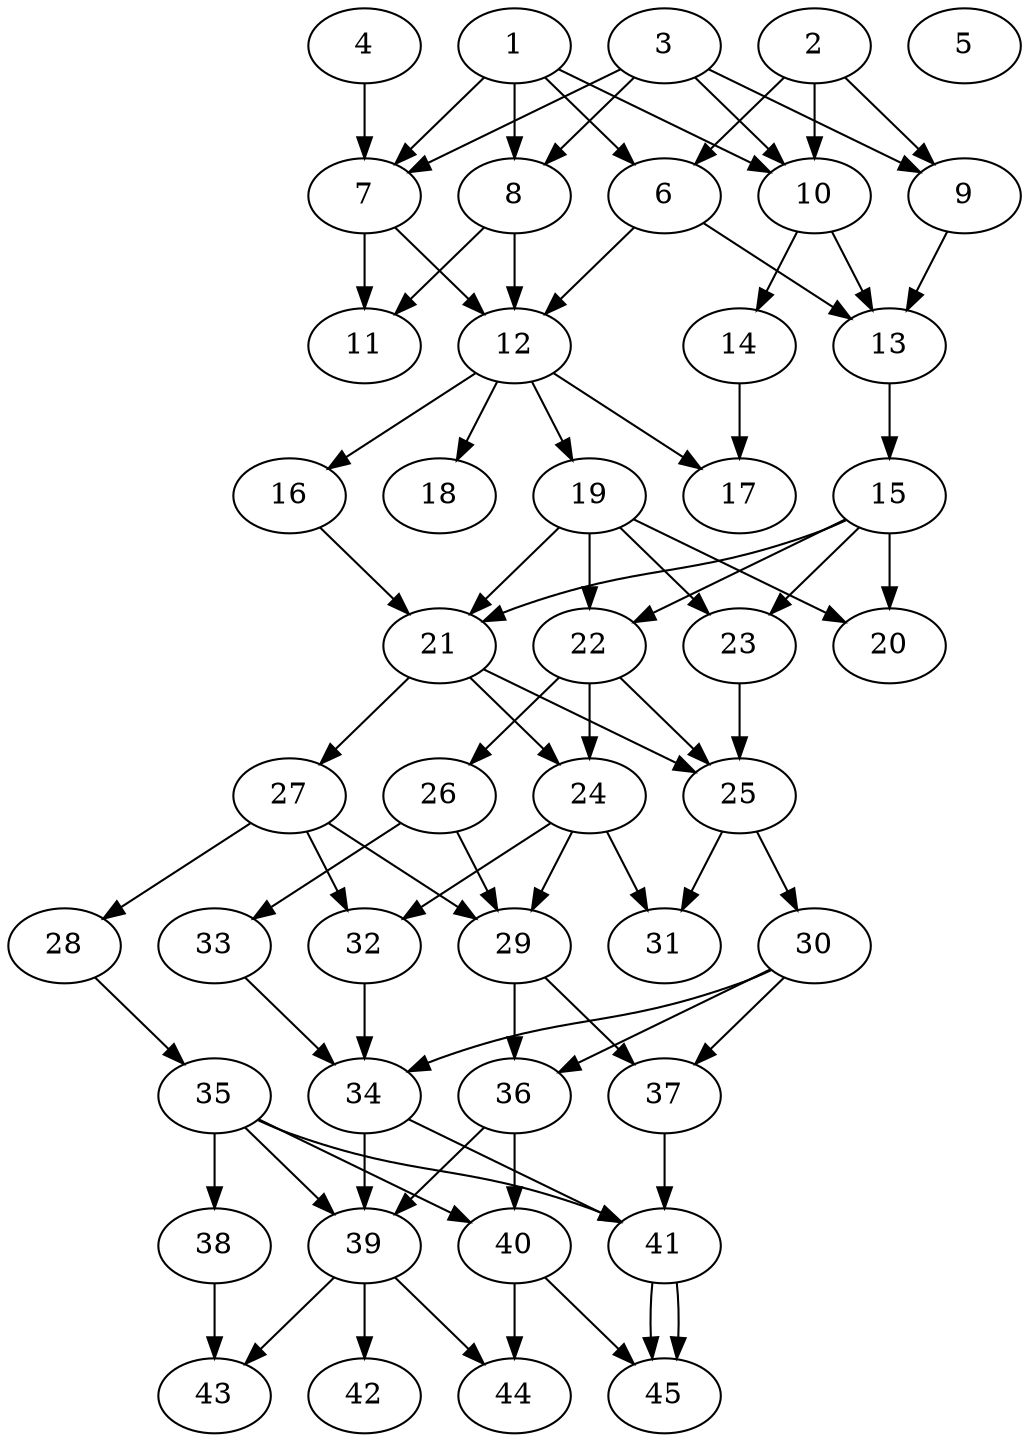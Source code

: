 // DAG automatically generated by daggen at Thu Oct  3 14:07:25 2019
// ./daggen --dot -n 45 --ccr 0.5 --fat 0.5 --regular 0.7 --density 0.6 --mindata 5242880 --maxdata 52428800 
digraph G {
  1 [size="32481280", alpha="0.16", expect_size="16240640"] 
  1 -> 6 [size ="16240640"]
  1 -> 7 [size ="16240640"]
  1 -> 8 [size ="16240640"]
  1 -> 10 [size ="16240640"]
  2 [size="100888576", alpha="0.18", expect_size="50444288"] 
  2 -> 6 [size ="50444288"]
  2 -> 9 [size ="50444288"]
  2 -> 10 [size ="50444288"]
  3 [size="83636224", alpha="0.01", expect_size="41818112"] 
  3 -> 7 [size ="41818112"]
  3 -> 8 [size ="41818112"]
  3 -> 9 [size ="41818112"]
  3 -> 10 [size ="41818112"]
  4 [size="94152704", alpha="0.15", expect_size="47076352"] 
  4 -> 7 [size ="47076352"]
  5 [size="45402112", alpha="0.19", expect_size="22701056"] 
  6 [size="96002048", alpha="0.02", expect_size="48001024"] 
  6 -> 12 [size ="48001024"]
  6 -> 13 [size ="48001024"]
  7 [size="101175296", alpha="0.15", expect_size="50587648"] 
  7 -> 11 [size ="50587648"]
  7 -> 12 [size ="50587648"]
  8 [size="41959424", alpha="0.15", expect_size="20979712"] 
  8 -> 11 [size ="20979712"]
  8 -> 12 [size ="20979712"]
  9 [size="71569408", alpha="0.18", expect_size="35784704"] 
  9 -> 13 [size ="35784704"]
  10 [size="27658240", alpha="0.02", expect_size="13829120"] 
  10 -> 13 [size ="13829120"]
  10 -> 14 [size ="13829120"]
  11 [size="38871040", alpha="0.11", expect_size="19435520"] 
  12 [size="18030592", alpha="0.01", expect_size="9015296"] 
  12 -> 16 [size ="9015296"]
  12 -> 17 [size ="9015296"]
  12 -> 18 [size ="9015296"]
  12 -> 19 [size ="9015296"]
  13 [size="101593088", alpha="0.10", expect_size="50796544"] 
  13 -> 15 [size ="50796544"]
  14 [size="11339776", alpha="0.11", expect_size="5669888"] 
  14 -> 17 [size ="5669888"]
  15 [size="83517440", alpha="0.05", expect_size="41758720"] 
  15 -> 20 [size ="41758720"]
  15 -> 21 [size ="41758720"]
  15 -> 22 [size ="41758720"]
  15 -> 23 [size ="41758720"]
  16 [size="80875520", alpha="0.13", expect_size="40437760"] 
  16 -> 21 [size ="40437760"]
  17 [size="87961600", alpha="0.08", expect_size="43980800"] 
  18 [size="65572864", alpha="0.13", expect_size="32786432"] 
  19 [size="43536384", alpha="0.19", expect_size="21768192"] 
  19 -> 20 [size ="21768192"]
  19 -> 21 [size ="21768192"]
  19 -> 22 [size ="21768192"]
  19 -> 23 [size ="21768192"]
  20 [size="32946176", alpha="0.05", expect_size="16473088"] 
  21 [size="40038400", alpha="0.16", expect_size="20019200"] 
  21 -> 24 [size ="20019200"]
  21 -> 25 [size ="20019200"]
  21 -> 27 [size ="20019200"]
  22 [size="90013696", alpha="0.06", expect_size="45006848"] 
  22 -> 24 [size ="45006848"]
  22 -> 25 [size ="45006848"]
  22 -> 26 [size ="45006848"]
  23 [size="94253056", alpha="0.12", expect_size="47126528"] 
  23 -> 25 [size ="47126528"]
  24 [size="48320512", alpha="0.15", expect_size="24160256"] 
  24 -> 29 [size ="24160256"]
  24 -> 31 [size ="24160256"]
  24 -> 32 [size ="24160256"]
  25 [size="102295552", alpha="0.06", expect_size="51147776"] 
  25 -> 30 [size ="51147776"]
  25 -> 31 [size ="51147776"]
  26 [size="31969280", alpha="0.15", expect_size="15984640"] 
  26 -> 29 [size ="15984640"]
  26 -> 33 [size ="15984640"]
  27 [size="92811264", alpha="0.03", expect_size="46405632"] 
  27 -> 28 [size ="46405632"]
  27 -> 29 [size ="46405632"]
  27 -> 32 [size ="46405632"]
  28 [size="36190208", alpha="0.18", expect_size="18095104"] 
  28 -> 35 [size ="18095104"]
  29 [size="95578112", alpha="0.06", expect_size="47789056"] 
  29 -> 36 [size ="47789056"]
  29 -> 37 [size ="47789056"]
  30 [size="89395200", alpha="0.17", expect_size="44697600"] 
  30 -> 34 [size ="44697600"]
  30 -> 36 [size ="44697600"]
  30 -> 37 [size ="44697600"]
  31 [size="18886656", alpha="0.15", expect_size="9443328"] 
  32 [size="94797824", alpha="0.14", expect_size="47398912"] 
  32 -> 34 [size ="47398912"]
  33 [size="30040064", alpha="0.12", expect_size="15020032"] 
  33 -> 34 [size ="15020032"]
  34 [size="86511616", alpha="0.11", expect_size="43255808"] 
  34 -> 39 [size ="43255808"]
  34 -> 41 [size ="43255808"]
  35 [size="64761856", alpha="0.05", expect_size="32380928"] 
  35 -> 38 [size ="32380928"]
  35 -> 39 [size ="32380928"]
  35 -> 40 [size ="32380928"]
  35 -> 41 [size ="32380928"]
  36 [size="94078976", alpha="0.14", expect_size="47039488"] 
  36 -> 39 [size ="47039488"]
  36 -> 40 [size ="47039488"]
  37 [size="71239680", alpha="0.19", expect_size="35619840"] 
  37 -> 41 [size ="35619840"]
  38 [size="86931456", alpha="0.16", expect_size="43465728"] 
  38 -> 43 [size ="43465728"]
  39 [size="78258176", alpha="0.00", expect_size="39129088"] 
  39 -> 42 [size ="39129088"]
  39 -> 43 [size ="39129088"]
  39 -> 44 [size ="39129088"]
  40 [size="11933696", alpha="0.09", expect_size="5966848"] 
  40 -> 44 [size ="5966848"]
  40 -> 45 [size ="5966848"]
  41 [size="93874176", alpha="0.04", expect_size="46937088"] 
  41 -> 45 [size ="46937088"]
  41 -> 45 [size ="46937088"]
  42 [size="69349376", alpha="0.16", expect_size="34674688"] 
  43 [size="40278016", alpha="0.05", expect_size="20139008"] 
  44 [size="97769472", alpha="0.03", expect_size="48884736"] 
  45 [size="53936128", alpha="0.00", expect_size="26968064"] 
}
